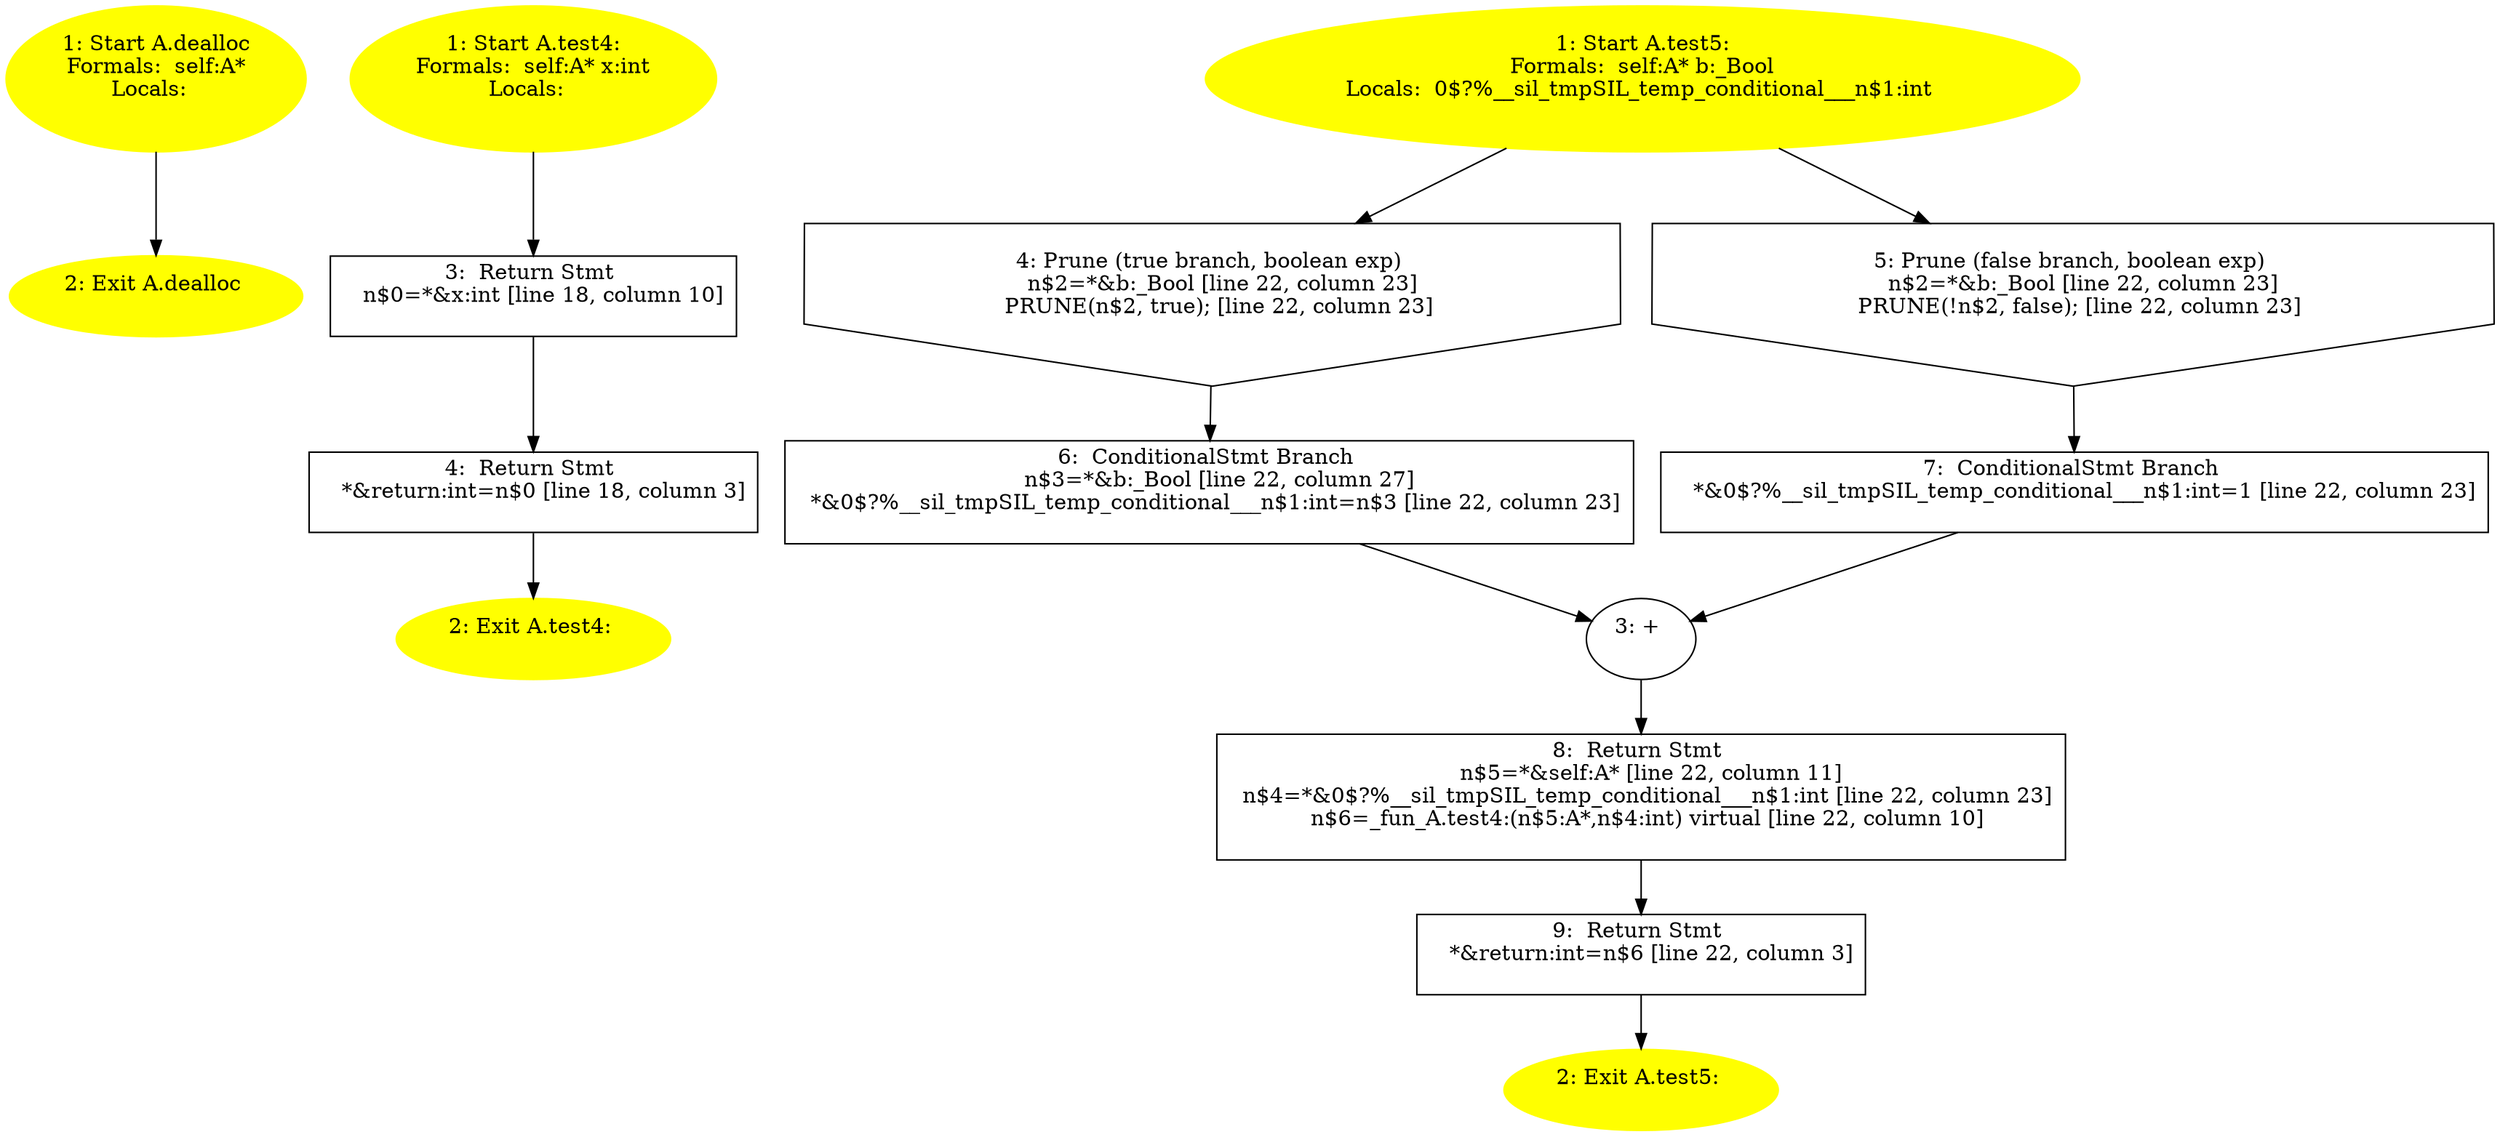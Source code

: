 /* @generated */
digraph cfg {
"dealloc#A#[instance].cb1004dc8428c0dc_1" [label="1: Start A.dealloc\nFormals:  self:A*\nLocals:  \n  " color=yellow style=filled]
	

	 "dealloc#A#[instance].cb1004dc8428c0dc_1" -> "dealloc#A#[instance].cb1004dc8428c0dc_2" ;
"dealloc#A#[instance].cb1004dc8428c0dc_2" [label="2: Exit A.dealloc \n  " color=yellow style=filled]
	

"test4:#A#[instance].601c6b08e3102f7d_1" [label="1: Start A.test4:\nFormals:  self:A* x:int\nLocals:  \n  " color=yellow style=filled]
	

	 "test4:#A#[instance].601c6b08e3102f7d_1" -> "test4:#A#[instance].601c6b08e3102f7d_3" ;
"test4:#A#[instance].601c6b08e3102f7d_2" [label="2: Exit A.test4: \n  " color=yellow style=filled]
	

"test4:#A#[instance].601c6b08e3102f7d_3" [label="3:  Return Stmt \n   n$0=*&x:int [line 18, column 10]\n " shape="box"]
	

	 "test4:#A#[instance].601c6b08e3102f7d_3" -> "test4:#A#[instance].601c6b08e3102f7d_4" ;
"test4:#A#[instance].601c6b08e3102f7d_4" [label="4:  Return Stmt \n   *&return:int=n$0 [line 18, column 3]\n " shape="box"]
	

	 "test4:#A#[instance].601c6b08e3102f7d_4" -> "test4:#A#[instance].601c6b08e3102f7d_2" ;
"test5:#A#[instance].c5d2b4449c627d12_1" [label="1: Start A.test5:\nFormals:  self:A* b:_Bool\nLocals:  0$?%__sil_tmpSIL_temp_conditional___n$1:int \n  " color=yellow style=filled]
	

	 "test5:#A#[instance].c5d2b4449c627d12_1" -> "test5:#A#[instance].c5d2b4449c627d12_4" ;
	 "test5:#A#[instance].c5d2b4449c627d12_1" -> "test5:#A#[instance].c5d2b4449c627d12_5" ;
"test5:#A#[instance].c5d2b4449c627d12_2" [label="2: Exit A.test5: \n  " color=yellow style=filled]
	

"test5:#A#[instance].c5d2b4449c627d12_3" [label="3: + \n  " ]
	

	 "test5:#A#[instance].c5d2b4449c627d12_3" -> "test5:#A#[instance].c5d2b4449c627d12_8" ;
"test5:#A#[instance].c5d2b4449c627d12_4" [label="4: Prune (true branch, boolean exp) \n   n$2=*&b:_Bool [line 22, column 23]\n  PRUNE(n$2, true); [line 22, column 23]\n " shape="invhouse"]
	

	 "test5:#A#[instance].c5d2b4449c627d12_4" -> "test5:#A#[instance].c5d2b4449c627d12_6" ;
"test5:#A#[instance].c5d2b4449c627d12_5" [label="5: Prune (false branch, boolean exp) \n   n$2=*&b:_Bool [line 22, column 23]\n  PRUNE(!n$2, false); [line 22, column 23]\n " shape="invhouse"]
	

	 "test5:#A#[instance].c5d2b4449c627d12_5" -> "test5:#A#[instance].c5d2b4449c627d12_7" ;
"test5:#A#[instance].c5d2b4449c627d12_6" [label="6:  ConditionalStmt Branch \n   n$3=*&b:_Bool [line 22, column 27]\n  *&0$?%__sil_tmpSIL_temp_conditional___n$1:int=n$3 [line 22, column 23]\n " shape="box"]
	

	 "test5:#A#[instance].c5d2b4449c627d12_6" -> "test5:#A#[instance].c5d2b4449c627d12_3" ;
"test5:#A#[instance].c5d2b4449c627d12_7" [label="7:  ConditionalStmt Branch \n   *&0$?%__sil_tmpSIL_temp_conditional___n$1:int=1 [line 22, column 23]\n " shape="box"]
	

	 "test5:#A#[instance].c5d2b4449c627d12_7" -> "test5:#A#[instance].c5d2b4449c627d12_3" ;
"test5:#A#[instance].c5d2b4449c627d12_8" [label="8:  Return Stmt \n   n$5=*&self:A* [line 22, column 11]\n  n$4=*&0$?%__sil_tmpSIL_temp_conditional___n$1:int [line 22, column 23]\n  n$6=_fun_A.test4:(n$5:A*,n$4:int) virtual [line 22, column 10]\n " shape="box"]
	

	 "test5:#A#[instance].c5d2b4449c627d12_8" -> "test5:#A#[instance].c5d2b4449c627d12_9" ;
"test5:#A#[instance].c5d2b4449c627d12_9" [label="9:  Return Stmt \n   *&return:int=n$6 [line 22, column 3]\n " shape="box"]
	

	 "test5:#A#[instance].c5d2b4449c627d12_9" -> "test5:#A#[instance].c5d2b4449c627d12_2" ;
}
